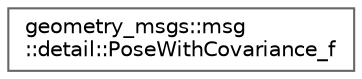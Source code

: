 digraph "类继承关系图"
{
 // INTERACTIVE_SVG=YES
 // LATEX_PDF_SIZE
  bgcolor="transparent";
  edge [fontname=Helvetica,fontsize=10,labelfontname=Helvetica,labelfontsize=10];
  node [fontname=Helvetica,fontsize=10,shape=box,height=0.2,width=0.4];
  rankdir="LR";
  Node0 [id="Node000000",label="geometry_msgs::msg\l::detail::PoseWithCovariance_f",height=0.2,width=0.4,color="grey40", fillcolor="white", style="filled",URL="$d6/d31/structgeometry__msgs_1_1msg_1_1detail_1_1PoseWithCovariance__f.html",tooltip=" "];
}
